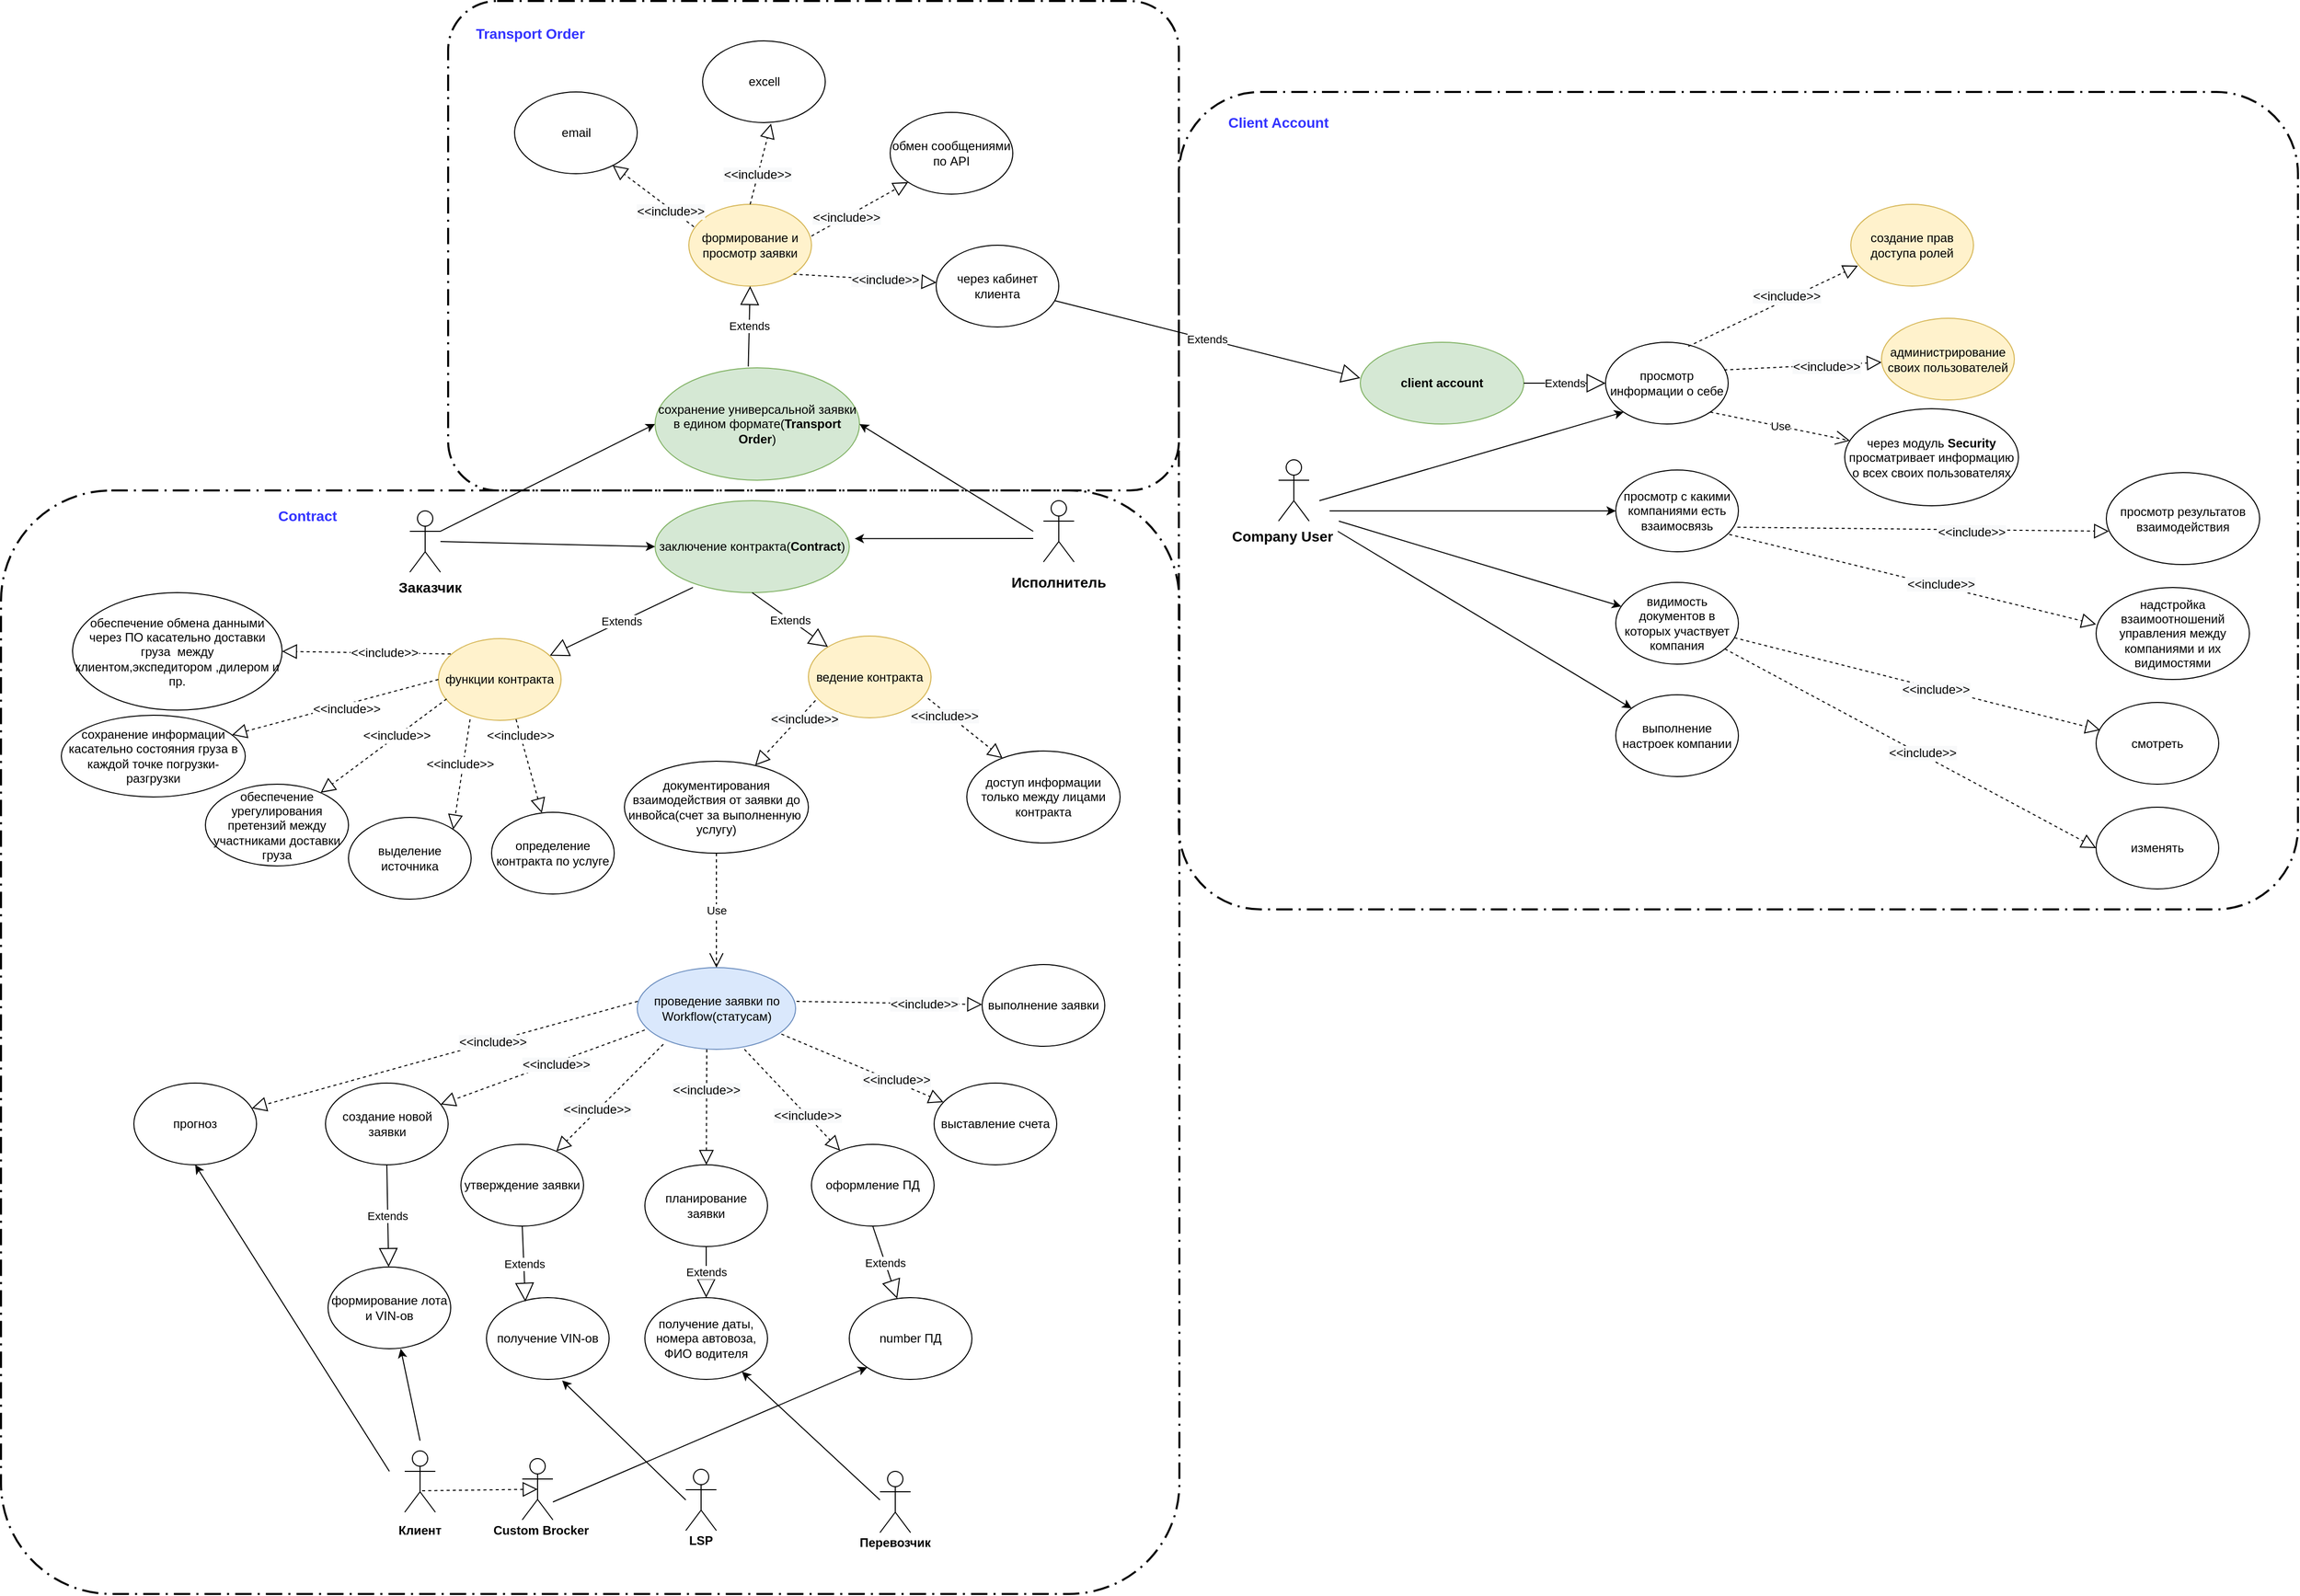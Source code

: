 <mxfile pages="1" version="11.2.8" type="github"><diagram id="C6Fg2NXUSFVUygiS9ZsN" name="Page-1"><mxGraphModel dx="2249" dy="1963" grid="1" gridSize="10" guides="1" tooltips="1" connect="1" arrows="1" fold="1" page="1" pageScale="1" pageWidth="827" pageHeight="1169" math="0" shadow="0"><root><mxCell id="0"/><mxCell id="1" parent="0"/><mxCell id="0U8aigHpky5K89LQjDXN-1" value="Actor" style="shape=umlActor;verticalLabelPosition=bottom;labelBackgroundColor=#ffffff;verticalAlign=top;html=1;outlineConnect=0;noLabel=1;" parent="1" vertex="1"><mxGeometry x="80" y="140" width="30" height="60" as="geometry"/></mxCell><mxCell id="0U8aigHpky5K89LQjDXN-2" value="Actor" style="shape=umlActor;verticalLabelPosition=bottom;labelBackgroundColor=#ffffff;verticalAlign=top;html=1;outlineConnect=0;noLabel=1;" parent="1" vertex="1"><mxGeometry x="700" y="130" width="30" height="60" as="geometry"/></mxCell><mxCell id="0U8aigHpky5K89LQjDXN-4" value="&lt;b&gt;&lt;font style=&quot;font-size: 14px&quot;&gt;Заказчик&lt;/font&gt;&lt;/b&gt;" style="text;html=1;strokeColor=none;fillColor=none;align=center;verticalAlign=middle;whiteSpace=wrap;rounded=0;" parent="1" vertex="1"><mxGeometry x="80" y="205" width="40" height="20" as="geometry"/></mxCell><mxCell id="0U8aigHpky5K89LQjDXN-5" value="&lt;font style=&quot;font-size: 14px&quot;&gt;&lt;b&gt;Исполнитель&lt;/b&gt;&lt;/font&gt;" style="text;html=1;strokeColor=none;fillColor=none;align=center;verticalAlign=middle;whiteSpace=wrap;rounded=0;" parent="1" vertex="1"><mxGeometry x="695" y="200" width="40" height="20" as="geometry"/></mxCell><mxCell id="0U8aigHpky5K89LQjDXN-6" value="заключение контракта(&lt;b&gt;Contract&lt;/b&gt;)" style="ellipse;whiteSpace=wrap;html=1;fillColor=#d5e8d4;strokeColor=#82b366;" parent="1" vertex="1"><mxGeometry x="320" y="130" width="190" height="90" as="geometry"/></mxCell><mxCell id="0U8aigHpky5K89LQjDXN-7" value="" style="endArrow=classic;html=1;entryX=0;entryY=0.5;entryDx=0;entryDy=0;" parent="1" target="0U8aigHpky5K89LQjDXN-6" edge="1"><mxGeometry width="50" height="50" relative="1" as="geometry"><mxPoint x="110" y="170" as="sourcePoint"/><mxPoint x="290" y="150" as="targetPoint"/></mxGeometry></mxCell><mxCell id="0U8aigHpky5K89LQjDXN-8" value="" style="endArrow=classic;html=1;entryX=1.028;entryY=0.413;entryDx=0;entryDy=0;entryPerimeter=0;" parent="1" target="0U8aigHpky5K89LQjDXN-6" edge="1"><mxGeometry width="50" height="50" relative="1" as="geometry"><mxPoint x="690" y="167" as="sourcePoint"/><mxPoint x="580" y="140" as="targetPoint"/></mxGeometry></mxCell><mxCell id="0U8aigHpky5K89LQjDXN-9" value="ведение контракта" style="ellipse;whiteSpace=wrap;html=1;fillColor=#fff2cc;strokeColor=#d6b656;" parent="1" vertex="1"><mxGeometry x="470" y="262.5" width="120" height="80" as="geometry"/></mxCell><mxCell id="0U8aigHpky5K89LQjDXN-11" value="документирования взаимодействия от заявки до инвойса(счет за выполненную&amp;nbsp; услугу)" style="ellipse;whiteSpace=wrap;html=1;" parent="1" vertex="1"><mxGeometry x="290" y="385" width="180" height="90" as="geometry"/></mxCell><mxCell id="0U8aigHpky5K89LQjDXN-14" value="доступ информации только между лицами контракта" style="ellipse;whiteSpace=wrap;html=1;" parent="1" vertex="1"><mxGeometry x="625" y="375" width="150" height="90" as="geometry"/></mxCell><mxCell id="0U8aigHpky5K89LQjDXN-16" value="" style="endArrow=classic;html=1;exitX=1;exitY=0.333;exitDx=0;exitDy=0;exitPerimeter=0;entryX=0;entryY=0.5;entryDx=0;entryDy=0;" parent="1" source="0U8aigHpky5K89LQjDXN-1" target="0U8aigHpky5K89LQjDXN-17" edge="1"><mxGeometry width="50" height="50" relative="1" as="geometry"><mxPoint x="230" y="100" as="sourcePoint"/><mxPoint x="280" y="50" as="targetPoint"/></mxGeometry></mxCell><mxCell id="0U8aigHpky5K89LQjDXN-17" value="сохранение универсальной заявки в едином формате(&lt;b&gt;Transport Order&lt;/b&gt;)" style="ellipse;whiteSpace=wrap;html=1;fillColor=#d5e8d4;strokeColor=#82b366;" parent="1" vertex="1"><mxGeometry x="320" width="200" height="110" as="geometry"/></mxCell><mxCell id="0U8aigHpky5K89LQjDXN-19" value="" style="endArrow=classic;html=1;entryX=1;entryY=0.5;entryDx=0;entryDy=0;" parent="1" target="0U8aigHpky5K89LQjDXN-17" edge="1"><mxGeometry width="50" height="50" relative="1" as="geometry"><mxPoint x="690" y="160" as="sourcePoint"/><mxPoint x="510" y="80" as="targetPoint"/></mxGeometry></mxCell><mxCell id="0U8aigHpky5K89LQjDXN-21" value="формирование и просмотр заявки" style="ellipse;whiteSpace=wrap;html=1;fillColor=#fff2cc;strokeColor=#d6b656;" parent="1" vertex="1"><mxGeometry x="353" y="-160" width="120" height="80" as="geometry"/></mxCell><mxCell id="0U8aigHpky5K89LQjDXN-25" value="email" style="ellipse;whiteSpace=wrap;html=1;" parent="1" vertex="1"><mxGeometry x="182.5" y="-270" width="120" height="80" as="geometry"/></mxCell><mxCell id="0U8aigHpky5K89LQjDXN-26" value="excell" style="ellipse;whiteSpace=wrap;html=1;" parent="1" vertex="1"><mxGeometry x="366.5" y="-320" width="120" height="80" as="geometry"/></mxCell><mxCell id="0U8aigHpky5K89LQjDXN-27" value="обмен сообщениями по API" style="ellipse;whiteSpace=wrap;html=1;" parent="1" vertex="1"><mxGeometry x="550" y="-250" width="120" height="80" as="geometry"/></mxCell><mxCell id="0U8aigHpky5K89LQjDXN-48" value="&lt;span style=&quot;white-space: normal&quot;&gt;проведение заявки по Workflow(статусам)&lt;/span&gt;" style="ellipse;whiteSpace=wrap;html=1;fillColor=#dae8fc;strokeColor=#6c8ebf;" parent="1" vertex="1"><mxGeometry x="302.5" y="587" width="155" height="80" as="geometry"/></mxCell><mxCell id="0U8aigHpky5K89LQjDXN-61" value="Use" style="endArrow=open;endSize=12;dashed=1;html=1;exitX=0.5;exitY=1;exitDx=0;exitDy=0;entryX=0.5;entryY=0;entryDx=0;entryDy=0;" parent="1" source="0U8aigHpky5K89LQjDXN-11" target="0U8aigHpky5K89LQjDXN-48" edge="1"><mxGeometry width="160" relative="1" as="geometry"><mxPoint x="390" y="690" as="sourcePoint"/><mxPoint x="210" y="510" as="targetPoint"/></mxGeometry></mxCell><mxCell id="0U8aigHpky5K89LQjDXN-69" value="" style="endArrow=block;dashed=1;endFill=0;endSize=12;html=1;exitX=0.975;exitY=0.763;exitDx=0;exitDy=0;exitPerimeter=0;entryX=0.233;entryY=0.078;entryDx=0;entryDy=0;entryPerimeter=0;" parent="1" source="0U8aigHpky5K89LQjDXN-9" target="0U8aigHpky5K89LQjDXN-14" edge="1"><mxGeometry width="160" relative="1" as="geometry"><mxPoint x="450" y="370" as="sourcePoint"/><mxPoint x="550" y="380" as="targetPoint"/></mxGeometry></mxCell><mxCell id="z-uy9F7fZHCqg_2--dIz-50" value="&lt;span style=&quot;color: rgb(0 , 0 , 0) ; white-space: normal ; background-color: rgb(248 , 249 , 250)&quot;&gt;&amp;lt;&amp;lt;include&amp;gt;&amp;gt;&lt;/span&gt;" style="text;html=1;resizable=0;points=[];align=center;verticalAlign=middle;labelBackgroundColor=#ffffff;fontColor=#3333FF;" parent="0U8aigHpky5K89LQjDXN-69" vertex="1" connectable="0"><mxGeometry x="-0.51" y="-4" relative="1" as="geometry"><mxPoint as="offset"/></mxGeometry></mxCell><mxCell id="0U8aigHpky5K89LQjDXN-71" value="" style="endArrow=block;dashed=1;endFill=0;endSize=12;html=1;exitX=0.058;exitY=0.788;exitDx=0;exitDy=0;exitPerimeter=0;" parent="1" source="0U8aigHpky5K89LQjDXN-9" target="0U8aigHpky5K89LQjDXN-11" edge="1"><mxGeometry width="160" relative="1" as="geometry"><mxPoint x="230" y="340" as="sourcePoint"/><mxPoint x="390" y="340" as="targetPoint"/></mxGeometry></mxCell><mxCell id="z-uy9F7fZHCqg_2--dIz-56" value="&lt;span style=&quot;color: rgb(0 , 0 , 0) ; white-space: normal ; background-color: rgb(248 , 249 , 250)&quot;&gt;&amp;lt;&amp;lt;include&amp;gt;&amp;gt;&lt;/span&gt;" style="text;html=1;resizable=0;points=[];align=center;verticalAlign=middle;labelBackgroundColor=#ffffff;fontColor=#3333FF;" parent="0U8aigHpky5K89LQjDXN-71" vertex="1" connectable="0"><mxGeometry x="-0.524" relative="1" as="geometry"><mxPoint x="2.5" y="3" as="offset"/></mxGeometry></mxCell><mxCell id="0U8aigHpky5K89LQjDXN-75" value="Extends" style="endArrow=block;endSize=16;endFill=0;html=1;exitX=0.456;exitY=-0.012;exitDx=0;exitDy=0;exitPerimeter=0;entryX=0.5;entryY=1;entryDx=0;entryDy=0;" parent="1" source="0U8aigHpky5K89LQjDXN-17" target="0U8aigHpky5K89LQjDXN-21" edge="1"><mxGeometry width="160" relative="1" as="geometry"><mxPoint x="430" y="-20" as="sourcePoint"/><mxPoint x="590" y="-20" as="targetPoint"/></mxGeometry></mxCell><mxCell id="0U8aigHpky5K89LQjDXN-76" value="Extends" style="endArrow=block;endSize=16;endFill=0;html=1;exitX=0.5;exitY=1;exitDx=0;exitDy=0;" parent="1" source="0U8aigHpky5K89LQjDXN-6" target="0U8aigHpky5K89LQjDXN-9" edge="1"><mxGeometry width="160" relative="1" as="geometry"><mxPoint x="480" y="250" as="sourcePoint"/><mxPoint x="640" y="250" as="targetPoint"/></mxGeometry></mxCell><mxCell id="0U8aigHpky5K89LQjDXN-77" value="" style="endArrow=block;dashed=1;endFill=0;endSize=12;html=1;exitX=1;exitY=0.388;exitDx=0;exitDy=0;exitPerimeter=0;entryX=0;entryY=1;entryDx=0;entryDy=0;" parent="1" source="0U8aigHpky5K89LQjDXN-21" target="0U8aigHpky5K89LQjDXN-27" edge="1"><mxGeometry width="160" relative="1" as="geometry"><mxPoint x="550" y="-80" as="sourcePoint"/><mxPoint x="710" y="-80" as="targetPoint"/></mxGeometry></mxCell><mxCell id="z-uy9F7fZHCqg_2--dIz-48" value="&lt;span style=&quot;color: rgb(0 , 0 , 0) ; white-space: normal ; background-color: rgb(248 , 249 , 250)&quot;&gt;&amp;lt;&amp;lt;include&amp;gt;&amp;gt;&lt;/span&gt;" style="text;html=1;resizable=0;points=[];align=center;verticalAlign=middle;labelBackgroundColor=#ffffff;fontColor=#3333FF;" parent="0U8aigHpky5K89LQjDXN-77" vertex="1" connectable="0"><mxGeometry x="-0.292" y="-1" relative="1" as="geometry"><mxPoint as="offset"/></mxGeometry></mxCell><mxCell id="0U8aigHpky5K89LQjDXN-78" value="" style="endArrow=block;dashed=1;endFill=0;endSize=12;html=1;exitX=0.5;exitY=0;exitDx=0;exitDy=0;entryX=0.558;entryY=1.013;entryDx=0;entryDy=0;entryPerimeter=0;" parent="1" source="0U8aigHpky5K89LQjDXN-21" target="0U8aigHpky5K89LQjDXN-26" edge="1"><mxGeometry width="160" relative="1" as="geometry"><mxPoint x="460" y="-190" as="sourcePoint"/><mxPoint x="620" y="-190" as="targetPoint"/></mxGeometry></mxCell><mxCell id="z-uy9F7fZHCqg_2--dIz-46" value="&lt;span style=&quot;color: rgb(0 , 0 , 0) ; white-space: normal ; background-color: rgb(248 , 249 , 250)&quot;&gt;&amp;lt;&amp;lt;include&amp;gt;&amp;gt;&lt;/span&gt;" style="text;html=1;resizable=0;points=[];align=center;verticalAlign=middle;labelBackgroundColor=#ffffff;fontColor=#3333FF;" parent="0U8aigHpky5K89LQjDXN-78" vertex="1" connectable="0"><mxGeometry x="-0.281" y="1" relative="1" as="geometry"><mxPoint as="offset"/></mxGeometry></mxCell><mxCell id="0U8aigHpky5K89LQjDXN-84" value="планирование заявки" style="ellipse;whiteSpace=wrap;html=1;" parent="1" vertex="1"><mxGeometry x="310" y="780" width="120" height="80" as="geometry"/></mxCell><mxCell id="0U8aigHpky5K89LQjDXN-86" value="утверждение заявки" style="ellipse;whiteSpace=wrap;html=1;" parent="1" vertex="1"><mxGeometry x="130" y="760" width="120" height="80" as="geometry"/></mxCell><mxCell id="0U8aigHpky5K89LQjDXN-87" value="оформление ПД" style="ellipse;whiteSpace=wrap;html=1;" parent="1" vertex="1"><mxGeometry x="473" y="760" width="120" height="80" as="geometry"/></mxCell><mxCell id="0U8aigHpky5K89LQjDXN-90" value="создание новой заявки" style="ellipse;whiteSpace=wrap;html=1;" parent="1" vertex="1"><mxGeometry x="-2.5" y="700" width="120" height="80" as="geometry"/></mxCell><mxCell id="0U8aigHpky5K89LQjDXN-92" value="выполнение заявки" style="ellipse;whiteSpace=wrap;html=1;" parent="1" vertex="1"><mxGeometry x="640" y="584" width="120" height="80" as="geometry"/></mxCell><mxCell id="0U8aigHpky5K89LQjDXN-94" value="Actor" style="shape=umlActor;verticalLabelPosition=bottom;labelBackgroundColor=#ffffff;verticalAlign=top;html=1;noLabel=1;" parent="1" vertex="1"><mxGeometry x="75" y="1060" width="30" height="60" as="geometry"/></mxCell><mxCell id="0U8aigHpky5K89LQjDXN-95" value="Actor" style="shape=umlActor;verticalLabelPosition=bottom;labelBackgroundColor=#ffffff;verticalAlign=top;html=1;noLabel=1;" parent="1" vertex="1"><mxGeometry x="350" y="1078" width="30" height="60" as="geometry"/></mxCell><mxCell id="0U8aigHpky5K89LQjDXN-96" value="Actor" style="shape=umlActor;verticalLabelPosition=bottom;labelBackgroundColor=#ffffff;verticalAlign=top;html=1;noLabel=1;" parent="1" vertex="1"><mxGeometry x="540" y="1080" width="30" height="60" as="geometry"/></mxCell><mxCell id="0U8aigHpky5K89LQjDXN-97" value="&lt;b&gt;Клиент&lt;/b&gt;" style="text;html=1;strokeColor=none;fillColor=none;align=center;verticalAlign=middle;whiteSpace=wrap;rounded=0;" parent="1" vertex="1"><mxGeometry x="40" y="1128" width="100" height="20" as="geometry"/></mxCell><mxCell id="0U8aigHpky5K89LQjDXN-98" value="&lt;b&gt;LSP&lt;/b&gt;" style="text;html=1;strokeColor=none;fillColor=none;align=center;verticalAlign=middle;whiteSpace=wrap;rounded=0;" parent="1" vertex="1"><mxGeometry x="340" y="1138" width="50" height="20" as="geometry"/></mxCell><mxCell id="0U8aigHpky5K89LQjDXN-99" value="&lt;b&gt;Перевозчик&lt;/b&gt;" style="text;html=1;strokeColor=none;fillColor=none;align=center;verticalAlign=middle;whiteSpace=wrap;rounded=0;" parent="1" vertex="1"><mxGeometry x="520" y="1140" width="70" height="20" as="geometry"/></mxCell><mxCell id="0U8aigHpky5K89LQjDXN-101" value="формирование лота и VIN-ов" style="ellipse;whiteSpace=wrap;html=1;" parent="1" vertex="1"><mxGeometry y="880" width="120" height="80" as="geometry"/></mxCell><mxCell id="0U8aigHpky5K89LQjDXN-102" value="Extends" style="endArrow=block;endSize=16;endFill=0;html=1;exitX=0.5;exitY=1;exitDx=0;exitDy=0;" parent="1" source="0U8aigHpky5K89LQjDXN-90" target="0U8aigHpky5K89LQjDXN-101" edge="1"><mxGeometry width="160" relative="1" as="geometry"><mxPoint x="-10" y="967" as="sourcePoint"/><mxPoint x="150" y="967" as="targetPoint"/></mxGeometry></mxCell><mxCell id="0U8aigHpky5K89LQjDXN-106" value="" style="endArrow=classic;html=1;entryX=0.592;entryY=1;entryDx=0;entryDy=0;entryPerimeter=0;" parent="1" target="0U8aigHpky5K89LQjDXN-101" edge="1"><mxGeometry width="50" height="50" relative="1" as="geometry"><mxPoint x="90" y="1050" as="sourcePoint"/><mxPoint x="20" y="1177" as="targetPoint"/></mxGeometry></mxCell><mxCell id="0U8aigHpky5K89LQjDXN-111" value="получение VIN-ов" style="ellipse;whiteSpace=wrap;html=1;" parent="1" vertex="1"><mxGeometry x="155" y="910" width="120" height="80" as="geometry"/></mxCell><mxCell id="0U8aigHpky5K89LQjDXN-112" value="" style="endArrow=classic;html=1;entryX=0.617;entryY=1.013;entryDx=0;entryDy=0;entryPerimeter=0;" parent="1" target="0U8aigHpky5K89LQjDXN-111" edge="1"><mxGeometry width="50" height="50" relative="1" as="geometry"><mxPoint x="350" y="1108" as="sourcePoint"/><mxPoint x="220" y="1147" as="targetPoint"/></mxGeometry></mxCell><mxCell id="0U8aigHpky5K89LQjDXN-113" value="Extends" style="endArrow=block;endSize=16;endFill=0;html=1;exitX=0.5;exitY=1;exitDx=0;exitDy=0;entryX=0.317;entryY=0.05;entryDx=0;entryDy=0;entryPerimeter=0;" parent="1" source="0U8aigHpky5K89LQjDXN-86" target="0U8aigHpky5K89LQjDXN-111" edge="1"><mxGeometry width="160" relative="1" as="geometry"><mxPoint x="440" y="1027" as="sourcePoint"/><mxPoint x="436.258" y="1146.009" as="targetPoint"/></mxGeometry></mxCell><mxCell id="0U8aigHpky5K89LQjDXN-114" value="получение даты, номера автовоза, ФИО водителя" style="ellipse;whiteSpace=wrap;html=1;" parent="1" vertex="1"><mxGeometry x="310" y="910" width="120" height="80" as="geometry"/></mxCell><mxCell id="0U8aigHpky5K89LQjDXN-115" value="Extends" style="endArrow=block;endSize=16;endFill=0;html=1;exitX=0.5;exitY=1;exitDx=0;exitDy=0;" parent="1" source="0U8aigHpky5K89LQjDXN-84" target="0U8aigHpky5K89LQjDXN-114" edge="1"><mxGeometry width="160" relative="1" as="geometry"><mxPoint x="320" y="977" as="sourcePoint"/><mxPoint x="480" y="977" as="targetPoint"/></mxGeometry></mxCell><mxCell id="0U8aigHpky5K89LQjDXN-116" value="" style="endArrow=classic;html=1;" parent="1" target="0U8aigHpky5K89LQjDXN-114" edge="1"><mxGeometry width="50" height="50" relative="1" as="geometry"><mxPoint x="540" y="1108" as="sourcePoint"/><mxPoint x="460" y="1177" as="targetPoint"/></mxGeometry></mxCell><mxCell id="0U8aigHpky5K89LQjDXN-117" value="Actor" style="shape=umlActor;verticalLabelPosition=bottom;labelBackgroundColor=#ffffff;verticalAlign=top;html=1;noLabel=1;" parent="1" vertex="1"><mxGeometry x="190" y="1067.5" width="30" height="60" as="geometry"/></mxCell><mxCell id="0U8aigHpky5K89LQjDXN-136" value="&lt;b&gt;Custom Brocker&lt;/b&gt;" style="text;html=1;strokeColor=none;fillColor=none;align=center;verticalAlign=middle;whiteSpace=wrap;rounded=0;" parent="1" vertex="1"><mxGeometry x="155" y="1128" width="107" height="20" as="geometry"/></mxCell><mxCell id="0U8aigHpky5K89LQjDXN-137" value="number ПД" style="ellipse;whiteSpace=wrap;html=1;" parent="1" vertex="1"><mxGeometry x="510" y="910" width="120" height="80" as="geometry"/></mxCell><mxCell id="0U8aigHpky5K89LQjDXN-138" value="Extends" style="endArrow=block;endSize=16;endFill=0;html=1;exitX=0.5;exitY=1;exitDx=0;exitDy=0;" parent="1" source="0U8aigHpky5K89LQjDXN-87" target="0U8aigHpky5K89LQjDXN-137" edge="1"><mxGeometry width="160" relative="1" as="geometry"><mxPoint x="315" y="907" as="sourcePoint"/><mxPoint x="371.026" y="1019.053" as="targetPoint"/></mxGeometry></mxCell><mxCell id="0U8aigHpky5K89LQjDXN-139" value="" style="endArrow=classic;html=1;entryX=0;entryY=1;entryDx=0;entryDy=0;" parent="1" target="0U8aigHpky5K89LQjDXN-137" edge="1"><mxGeometry width="50" height="50" relative="1" as="geometry"><mxPoint x="220" y="1110" as="sourcePoint"/><mxPoint x="490" y="1077" as="targetPoint"/></mxGeometry></mxCell><mxCell id="0U8aigHpky5K89LQjDXN-140" value="" style="endArrow=block;dashed=1;endFill=0;endSize=12;html=1;exitX=0.048;exitY=0.763;exitDx=0;exitDy=0;exitPerimeter=0;" parent="1" source="0U8aigHpky5K89LQjDXN-48" target="0U8aigHpky5K89LQjDXN-90" edge="1"><mxGeometry width="160" relative="1" as="geometry"><mxPoint x="206" y="675.26" as="sourcePoint"/><mxPoint x="340" y="747" as="targetPoint"/></mxGeometry></mxCell><mxCell id="z-uy9F7fZHCqg_2--dIz-62" value="&lt;span style=&quot;color: rgb(0 , 0 , 0) ; white-space: normal ; background-color: rgb(248 , 249 , 250)&quot;&gt;&amp;lt;&amp;lt;include&amp;gt;&amp;gt;&lt;/span&gt;" style="text;html=1;resizable=0;points=[];align=center;verticalAlign=middle;labelBackgroundColor=#ffffff;fontColor=#3333FF;" parent="0U8aigHpky5K89LQjDXN-140" vertex="1" connectable="0"><mxGeometry x="-0.122" y="2" relative="1" as="geometry"><mxPoint as="offset"/></mxGeometry></mxCell><mxCell id="0U8aigHpky5K89LQjDXN-141" value="" style="endArrow=block;dashed=1;endFill=0;endSize=12;html=1;exitX=0.165;exitY=0.938;exitDx=0;exitDy=0;exitPerimeter=0;" parent="1" source="0U8aigHpky5K89LQjDXN-48" target="0U8aigHpky5K89LQjDXN-86" edge="1"><mxGeometry width="160" relative="1" as="geometry"><mxPoint x="281.858" y="697" as="sourcePoint"/><mxPoint x="360" y="767" as="targetPoint"/></mxGeometry></mxCell><mxCell id="z-uy9F7fZHCqg_2--dIz-61" value="&lt;span style=&quot;color: rgb(0 , 0 , 0) ; white-space: normal ; background-color: rgb(248 , 249 , 250)&quot;&gt;&amp;lt;&amp;lt;include&amp;gt;&amp;gt;&lt;/span&gt;" style="text;html=1;resizable=0;points=[];align=center;verticalAlign=middle;labelBackgroundColor=#ffffff;fontColor=#3333FF;" parent="0U8aigHpky5K89LQjDXN-141" vertex="1" connectable="0"><mxGeometry x="0.227" y="-1" relative="1" as="geometry"><mxPoint as="offset"/></mxGeometry></mxCell><mxCell id="0U8aigHpky5K89LQjDXN-142" value="" style="endArrow=block;dashed=1;endFill=0;endSize=12;html=1;exitX=0.439;exitY=1;exitDx=0;exitDy=0;exitPerimeter=0;" parent="1" source="0U8aigHpky5K89LQjDXN-48" target="0U8aigHpky5K89LQjDXN-84" edge="1"><mxGeometry width="160" relative="1" as="geometry"><mxPoint x="350" y="777" as="sourcePoint"/><mxPoint x="510" y="777" as="targetPoint"/></mxGeometry></mxCell><mxCell id="z-uy9F7fZHCqg_2--dIz-60" value="&lt;span style=&quot;color: rgb(0 , 0 , 0) ; white-space: normal ; background-color: rgb(248 , 249 , 250)&quot;&gt;&amp;lt;&amp;lt;include&amp;gt;&amp;gt;&lt;/span&gt;" style="text;html=1;resizable=0;points=[];align=center;verticalAlign=middle;labelBackgroundColor=#ffffff;fontColor=#3333FF;" parent="0U8aigHpky5K89LQjDXN-142" vertex="1" connectable="0"><mxGeometry x="-0.296" y="-2" relative="1" as="geometry"><mxPoint x="1" as="offset"/></mxGeometry></mxCell><mxCell id="0U8aigHpky5K89LQjDXN-143" value="" style="endArrow=block;dashed=1;endFill=0;endSize=12;html=1;exitX=0.677;exitY=1;exitDx=0;exitDy=0;exitPerimeter=0;" parent="1" source="0U8aigHpky5K89LQjDXN-48" target="0U8aigHpky5K89LQjDXN-87" edge="1"><mxGeometry width="160" relative="1" as="geometry"><mxPoint x="390" y="777" as="sourcePoint"/><mxPoint x="550" y="777" as="targetPoint"/></mxGeometry></mxCell><mxCell id="z-uy9F7fZHCqg_2--dIz-59" value="&lt;span style=&quot;color: rgb(0 , 0 , 0) ; white-space: normal ; background-color: rgb(248 , 249 , 250)&quot;&gt;&amp;lt;&amp;lt;include&amp;gt;&amp;gt;&lt;/span&gt;" style="text;html=1;resizable=0;points=[];align=center;verticalAlign=middle;labelBackgroundColor=#ffffff;fontColor=#3333FF;" parent="0U8aigHpky5K89LQjDXN-143" vertex="1" connectable="0"><mxGeometry x="0.307" relative="1" as="geometry"><mxPoint as="offset"/></mxGeometry></mxCell><mxCell id="0U8aigHpky5K89LQjDXN-144" value="" style="endArrow=block;dashed=1;endFill=0;endSize=12;html=1;exitX=1.006;exitY=0.413;exitDx=0;exitDy=0;exitPerimeter=0;" parent="1" source="0U8aigHpky5K89LQjDXN-48" target="0U8aigHpky5K89LQjDXN-92" edge="1"><mxGeometry width="160" relative="1" as="geometry"><mxPoint x="480" y="777" as="sourcePoint"/><mxPoint x="640" y="777" as="targetPoint"/></mxGeometry></mxCell><mxCell id="z-uy9F7fZHCqg_2--dIz-57" value="&lt;span style=&quot;color: rgb(0 , 0 , 0) ; white-space: normal ; background-color: rgb(248 , 249 , 250)&quot;&gt;&amp;lt;&amp;lt;include&amp;gt;&amp;gt;&lt;/span&gt;" style="text;html=1;resizable=0;points=[];align=center;verticalAlign=middle;labelBackgroundColor=#ffffff;fontColor=#3333FF;" parent="0U8aigHpky5K89LQjDXN-144" vertex="1" connectable="0"><mxGeometry x="0.364" y="-1" relative="1" as="geometry"><mxPoint as="offset"/></mxGeometry></mxCell><mxCell id="0U8aigHpky5K89LQjDXN-151" value="" style="endArrow=block;dashed=1;endFill=0;endSize=12;html=1;exitX=0.042;exitY=0.275;exitDx=0;exitDy=0;entryX=0.8;entryY=0.9;entryDx=0;entryDy=0;entryPerimeter=0;exitPerimeter=0;" parent="1" source="0U8aigHpky5K89LQjDXN-21" target="0U8aigHpky5K89LQjDXN-25" edge="1"><mxGeometry width="160" relative="1" as="geometry"><mxPoint x="220" y="-90" as="sourcePoint"/><mxPoint x="238.96" y="-158.96" as="targetPoint"/></mxGeometry></mxCell><mxCell id="z-uy9F7fZHCqg_2--dIz-47" value="&lt;span style=&quot;color: rgb(0 , 0 , 0) ; white-space: normal ; background-color: rgb(248 , 249 , 250)&quot;&gt;&amp;lt;&amp;lt;include&amp;gt;&amp;gt;&lt;/span&gt;" style="text;html=1;resizable=0;points=[];align=center;verticalAlign=middle;labelBackgroundColor=#ffffff;fontColor=#3333FF;" parent="0U8aigHpky5K89LQjDXN-151" vertex="1" connectable="0"><mxGeometry x="-0.431" y="1" relative="1" as="geometry"><mxPoint y="1" as="offset"/></mxGeometry></mxCell><mxCell id="EOPdCmbUBt__XyWSiRzv-1" value="" style="rounded=1;arcSize=10;dashed=1;strokeColor=#000000;fillColor=none;gradientColor=none;dashPattern=8 3 1 3;strokeWidth=2;" parent="1" vertex="1"><mxGeometry x="117.5" y="-359" width="715" height="479" as="geometry"/></mxCell><mxCell id="EOPdCmbUBt__XyWSiRzv-2" value="через кабинет клиента" style="ellipse;whiteSpace=wrap;html=1;" parent="1" vertex="1"><mxGeometry x="595" y="-120" width="120" height="80" as="geometry"/></mxCell><mxCell id="EOPdCmbUBt__XyWSiRzv-4" value="" style="endArrow=block;dashed=1;endFill=0;endSize=12;html=1;exitX=1;exitY=1;exitDx=0;exitDy=0;" parent="1" source="0U8aigHpky5K89LQjDXN-21" target="EOPdCmbUBt__XyWSiRzv-2" edge="1"><mxGeometry width="160" relative="1" as="geometry"><mxPoint x="525" y="-95.862" as="sourcePoint"/><mxPoint x="242.96" y="-170" as="targetPoint"/></mxGeometry></mxCell><mxCell id="z-uy9F7fZHCqg_2--dIz-49" value="&lt;span style=&quot;color: rgb(0 , 0 , 0) ; white-space: normal ; background-color: rgb(248 , 249 , 250)&quot;&gt;&amp;lt;&amp;lt;include&amp;gt;&amp;gt;&lt;/span&gt;" style="text;html=1;resizable=0;points=[];align=center;verticalAlign=middle;labelBackgroundColor=#ffffff;fontColor=#3333FF;" parent="EOPdCmbUBt__XyWSiRzv-4" vertex="1" connectable="0"><mxGeometry x="0.275" relative="1" as="geometry"><mxPoint as="offset"/></mxGeometry></mxCell><mxCell id="EOPdCmbUBt__XyWSiRzv-12" style="edgeStyle=orthogonalEdgeStyle;rounded=0;orthogonalLoop=1;jettySize=auto;html=1;exitX=0.5;exitY=1;exitDx=0;exitDy=0;" parent="1" edge="1"><mxGeometry relative="1" as="geometry"><mxPoint x="295" y="-103" as="sourcePoint"/><mxPoint x="295" y="-103" as="targetPoint"/></mxGeometry></mxCell><mxCell id="EOPdCmbUBt__XyWSiRzv-16" style="edgeStyle=orthogonalEdgeStyle;rounded=0;orthogonalLoop=1;jettySize=auto;html=1;exitX=0.5;exitY=1;exitDx=0;exitDy=0;" parent="1" edge="1"><mxGeometry relative="1" as="geometry"><mxPoint x="495" y="-90" as="sourcePoint"/><mxPoint x="495" y="-90" as="targetPoint"/></mxGeometry></mxCell><mxCell id="EOPdCmbUBt__XyWSiRzv-22" value="Extends" style="endArrow=block;endSize=16;endFill=0;html=1;" parent="1" source="EOPdCmbUBt__XyWSiRzv-2" edge="1"><mxGeometry width="160" relative="1" as="geometry"><mxPoint x="860" y="-30" as="sourcePoint"/><mxPoint x="1010" y="10" as="targetPoint"/></mxGeometry></mxCell><mxCell id="EOPdCmbUBt__XyWSiRzv-23" value="&lt;b&gt;&lt;font style=&quot;font-size: 14px&quot; color=&quot;#3333ff&quot;&gt;Transport Order&lt;/font&gt;&lt;/b&gt;" style="text;html=1;strokeColor=none;fillColor=none;align=center;verticalAlign=middle;whiteSpace=wrap;rounded=0;" parent="1" vertex="1"><mxGeometry x="128" y="-337" width="140" height="20" as="geometry"/></mxCell><mxCell id="EOPdCmbUBt__XyWSiRzv-27" style="edgeStyle=orthogonalEdgeStyle;rounded=0;orthogonalLoop=1;jettySize=auto;html=1;exitX=0.5;exitY=1;exitDx=0;exitDy=0;" parent="1" edge="1"><mxGeometry relative="1" as="geometry"><mxPoint x="100" y="226" as="sourcePoint"/><mxPoint x="100" y="226" as="targetPoint"/></mxGeometry></mxCell><mxCell id="EOPdCmbUBt__XyWSiRzv-30" value="&lt;b&gt;&lt;font style=&quot;font-size: 12px&quot;&gt;client account&lt;/font&gt;&lt;/b&gt;" style="ellipse;whiteSpace=wrap;html=1;fillColor=#d5e8d4;strokeColor=#82b366;" parent="1" vertex="1"><mxGeometry x="1010" y="-25" width="160" height="80" as="geometry"/></mxCell><mxCell id="EOPdCmbUBt__XyWSiRzv-31" value="Actor" style="shape=umlActor;verticalLabelPosition=bottom;labelBackgroundColor=#ffffff;verticalAlign=top;html=1;outlineConnect=0;noLabel=1;" parent="1" vertex="1"><mxGeometry x="930" y="90" width="30" height="60" as="geometry"/></mxCell><mxCell id="EOPdCmbUBt__XyWSiRzv-32" value="&lt;b&gt;&lt;font style=&quot;font-size: 14px&quot;&gt;Company User&lt;/font&gt;&lt;/b&gt;" style="text;html=1;strokeColor=none;fillColor=none;align=center;verticalAlign=middle;whiteSpace=wrap;rounded=0;" parent="1" vertex="1"><mxGeometry x="880" y="155" width="108" height="20" as="geometry"/></mxCell><mxCell id="EOPdCmbUBt__XyWSiRzv-34" value="" style="endArrow=classic;html=1;entryX=0;entryY=1;entryDx=0;entryDy=0;" parent="1" target="EOPdCmbUBt__XyWSiRzv-35" edge="1"><mxGeometry width="50" height="50" relative="1" as="geometry"><mxPoint x="970" y="130" as="sourcePoint"/><mxPoint x="1180" y="100" as="targetPoint"/></mxGeometry></mxCell><mxCell id="EOPdCmbUBt__XyWSiRzv-35" value="просмотр информации о себе" style="ellipse;whiteSpace=wrap;html=1;" parent="1" vertex="1"><mxGeometry x="1250" y="-25" width="120" height="80" as="geometry"/></mxCell><mxCell id="EOPdCmbUBt__XyWSiRzv-36" value="Extends" style="endArrow=block;endSize=16;endFill=0;html=1;exitX=1;exitY=0.5;exitDx=0;exitDy=0;" parent="1" source="EOPdCmbUBt__XyWSiRzv-30" target="EOPdCmbUBt__XyWSiRzv-35" edge="1"><mxGeometry width="160" relative="1" as="geometry"><mxPoint x="1050" y="-130" as="sourcePoint"/><mxPoint x="1363.635" y="-53.71" as="targetPoint"/></mxGeometry></mxCell><mxCell id="EOPdCmbUBt__XyWSiRzv-37" value="" style="endArrow=classic;html=1;" parent="1" target="EOPdCmbUBt__XyWSiRzv-38" edge="1"><mxGeometry width="50" height="50" relative="1" as="geometry"><mxPoint x="980" y="140" as="sourcePoint"/><mxPoint x="1190" y="150" as="targetPoint"/></mxGeometry></mxCell><mxCell id="EOPdCmbUBt__XyWSiRzv-38" value="просмотр с какими компаниями есть взаимосвязь" style="ellipse;whiteSpace=wrap;html=1;" parent="1" vertex="1"><mxGeometry x="1260" y="100" width="120" height="80" as="geometry"/></mxCell><mxCell id="EOPdCmbUBt__XyWSiRzv-39" value="видимость документов в которых участвует компания" style="ellipse;whiteSpace=wrap;html=1;" parent="1" vertex="1"><mxGeometry x="1260" y="210" width="120" height="80" as="geometry"/></mxCell><mxCell id="EOPdCmbUBt__XyWSiRzv-40" value="" style="endArrow=classic;html=1;" parent="1" target="EOPdCmbUBt__XyWSiRzv-39" edge="1"><mxGeometry width="50" height="50" relative="1" as="geometry"><mxPoint x="989" y="150" as="sourcePoint"/><mxPoint x="1150" y="220" as="targetPoint"/></mxGeometry></mxCell><mxCell id="EOPdCmbUBt__XyWSiRzv-41" value="выполнение настроек компании" style="ellipse;whiteSpace=wrap;html=1;" parent="1" vertex="1"><mxGeometry x="1260" y="320" width="120" height="80" as="geometry"/></mxCell><mxCell id="EOPdCmbUBt__XyWSiRzv-42" value="" style="endArrow=classic;html=1;exitX=1;exitY=0.25;exitDx=0;exitDy=0;" parent="1" source="EOPdCmbUBt__XyWSiRzv-32" target="EOPdCmbUBt__XyWSiRzv-41" edge="1"><mxGeometry width="50" height="50" relative="1" as="geometry"><mxPoint x="1110" y="330" as="sourcePoint"/><mxPoint x="1160" y="280" as="targetPoint"/></mxGeometry></mxCell><mxCell id="EOPdCmbUBt__XyWSiRzv-43" value="" style="endArrow=block;dashed=1;endFill=0;endSize=12;html=1;exitX=0.675;exitY=0.05;exitDx=0;exitDy=0;entryX=0.058;entryY=0.75;entryDx=0;entryDy=0;entryPerimeter=0;exitPerimeter=0;" parent="1" source="EOPdCmbUBt__XyWSiRzv-35" target="EOPdCmbUBt__XyWSiRzv-46" edge="1"><mxGeometry width="160" relative="1" as="geometry"><mxPoint x="1390" y="-90" as="sourcePoint"/><mxPoint x="1440" y="-90" as="targetPoint"/></mxGeometry></mxCell><mxCell id="z-uy9F7fZHCqg_2--dIz-40" value="&lt;span style=&quot;color: rgb(0 , 0 , 0) ; white-space: normal ; background-color: rgb(248 , 249 , 250)&quot;&gt;&amp;lt;&amp;lt;include&amp;gt;&amp;gt;&lt;/span&gt;" style="text;html=1;resizable=0;points=[];align=center;verticalAlign=middle;labelBackgroundColor=#ffffff;fontColor=#3333FF;" parent="EOPdCmbUBt__XyWSiRzv-43" vertex="1" connectable="0"><mxGeometry x="0.172" y="3" relative="1" as="geometry"><mxPoint as="offset"/></mxGeometry></mxCell><mxCell id="EOPdCmbUBt__XyWSiRzv-44" value="" style="endArrow=block;dashed=1;endFill=0;endSize=12;html=1;exitX=0.967;exitY=0.338;exitDx=0;exitDy=0;exitPerimeter=0;" parent="1" source="EOPdCmbUBt__XyWSiRzv-35" target="EOPdCmbUBt__XyWSiRzv-49" edge="1"><mxGeometry width="160" relative="1" as="geometry"><mxPoint x="1460" y="-20" as="sourcePoint"/><mxPoint x="1500" y="-10" as="targetPoint"/></mxGeometry></mxCell><mxCell id="z-uy9F7fZHCqg_2--dIz-41" value="&lt;span style=&quot;color: rgb(0 , 0 , 0) ; white-space: normal ; background-color: rgb(248 , 249 , 250)&quot;&gt;&amp;lt;&amp;lt;include&amp;gt;&amp;gt;&lt;/span&gt;" style="text;html=1;resizable=0;points=[];align=center;verticalAlign=middle;labelBackgroundColor=#ffffff;fontColor=#3333FF;" parent="EOPdCmbUBt__XyWSiRzv-44" vertex="1" connectable="0"><mxGeometry x="0.287" y="-1" relative="1" as="geometry"><mxPoint as="offset"/></mxGeometry></mxCell><mxCell id="EOPdCmbUBt__XyWSiRzv-46" value="создание прав доступа ролей" style="ellipse;whiteSpace=wrap;html=1;fillColor=#fff2cc;strokeColor=#d6b656;" parent="1" vertex="1"><mxGeometry x="1490" y="-160" width="120" height="80" as="geometry"/></mxCell><mxCell id="EOPdCmbUBt__XyWSiRzv-49" value="администрирование своих пользователей" style="ellipse;whiteSpace=wrap;html=1;fillColor=#fff2cc;strokeColor=#d6b656;" parent="1" vertex="1"><mxGeometry x="1520" y="-48.5" width="130" height="80" as="geometry"/></mxCell><mxCell id="EOPdCmbUBt__XyWSiRzv-50" value="через модуль &lt;b&gt;Security &lt;/b&gt;просматривает информацию о всех своих пользователях" style="ellipse;whiteSpace=wrap;html=1;" parent="1" vertex="1"><mxGeometry x="1484" y="40" width="170" height="95" as="geometry"/></mxCell><mxCell id="EOPdCmbUBt__XyWSiRzv-58" value="Use" style="endArrow=open;endSize=12;dashed=1;html=1;exitX=1;exitY=1;exitDx=0;exitDy=0;" parent="1" source="EOPdCmbUBt__XyWSiRzv-35" target="EOPdCmbUBt__XyWSiRzv-50" edge="1"><mxGeometry width="160" relative="1" as="geometry"><mxPoint x="1400" y="70" as="sourcePoint"/><mxPoint x="1560" y="70" as="targetPoint"/></mxGeometry></mxCell><mxCell id="EOPdCmbUBt__XyWSiRzv-60" value="" style="endArrow=block;dashed=1;endFill=0;endSize=12;html=1;exitX=0.992;exitY=0.7;exitDx=0;exitDy=0;exitPerimeter=0;entryX=0.017;entryY=0.638;entryDx=0;entryDy=0;entryPerimeter=0;" parent="1" source="EOPdCmbUBt__XyWSiRzv-38" target="EOPdCmbUBt__XyWSiRzv-62" edge="1"><mxGeometry width="160" relative="1" as="geometry"><mxPoint x="1480" y="220" as="sourcePoint"/><mxPoint x="1700" y="180" as="targetPoint"/></mxGeometry></mxCell><mxCell id="z-uy9F7fZHCqg_2--dIz-42" value="&lt;span style=&quot;color: rgb(0 , 0 , 0) ; white-space: normal ; background-color: rgb(248 , 249 , 250)&quot;&gt;&amp;lt;&amp;lt;include&amp;gt;&amp;gt;&lt;/span&gt;" style="text;html=1;resizable=0;points=[];align=center;verticalAlign=middle;labelBackgroundColor=#ffffff;fontColor=#3333FF;" parent="EOPdCmbUBt__XyWSiRzv-60" vertex="1" connectable="0"><mxGeometry x="0.256" y="-2" relative="1" as="geometry"><mxPoint as="offset"/></mxGeometry></mxCell><mxCell id="EOPdCmbUBt__XyWSiRzv-61" value="" style="endArrow=block;dashed=1;endFill=0;endSize=12;html=1;exitX=0.925;exitY=0.788;exitDx=0;exitDy=0;exitPerimeter=0;entryX=0;entryY=0.4;entryDx=0;entryDy=0;entryPerimeter=0;" parent="1" source="EOPdCmbUBt__XyWSiRzv-38" target="EOPdCmbUBt__XyWSiRzv-63" edge="1"><mxGeometry width="160" relative="1" as="geometry"><mxPoint x="1570" y="270" as="sourcePoint"/><mxPoint x="1690" y="240" as="targetPoint"/></mxGeometry></mxCell><mxCell id="z-uy9F7fZHCqg_2--dIz-43" value="&lt;span style=&quot;color: rgb(0 , 0 , 0) ; white-space: normal ; background-color: rgb(248 , 249 , 250)&quot;&gt;&amp;lt;&amp;lt;include&amp;gt;&amp;gt;&lt;/span&gt;" style="text;html=1;resizable=0;points=[];align=center;verticalAlign=middle;labelBackgroundColor=#ffffff;fontColor=#3333FF;" parent="EOPdCmbUBt__XyWSiRzv-61" vertex="1" connectable="0"><mxGeometry x="0.144" y="2" relative="1" as="geometry"><mxPoint x="1" as="offset"/></mxGeometry></mxCell><mxCell id="EOPdCmbUBt__XyWSiRzv-62" value="просмотр результатов взаимодействия" style="ellipse;whiteSpace=wrap;html=1;" parent="1" vertex="1"><mxGeometry x="1740" y="102.5" width="150" height="90" as="geometry"/></mxCell><mxCell id="EOPdCmbUBt__XyWSiRzv-63" value="надстройка взаимоотношений управления между компаниями и их видимостями" style="ellipse;whiteSpace=wrap;html=1;" parent="1" vertex="1"><mxGeometry x="1730" y="215" width="150" height="90" as="geometry"/></mxCell><mxCell id="EOPdCmbUBt__XyWSiRzv-71" value="" style="endArrow=block;dashed=1;endFill=0;endSize=12;html=1;entryX=0.033;entryY=0.338;entryDx=0;entryDy=0;entryPerimeter=0;" parent="1" source="EOPdCmbUBt__XyWSiRzv-39" target="EOPdCmbUBt__XyWSiRzv-73" edge="1"><mxGeometry width="160" relative="1" as="geometry"><mxPoint x="1480" y="310" as="sourcePoint"/><mxPoint x="1750" y="360" as="targetPoint"/></mxGeometry></mxCell><mxCell id="z-uy9F7fZHCqg_2--dIz-44" value="&lt;span style=&quot;color: rgb(0 , 0 , 0) ; white-space: normal ; background-color: rgb(248 , 249 , 250)&quot;&gt;&amp;lt;&amp;lt;include&amp;gt;&amp;gt;&lt;/span&gt;" style="text;html=1;resizable=0;points=[];align=center;verticalAlign=middle;labelBackgroundColor=#ffffff;fontColor=#3333FF;" parent="EOPdCmbUBt__XyWSiRzv-71" vertex="1" connectable="0"><mxGeometry x="0.102" y="-1" relative="1" as="geometry"><mxPoint as="offset"/></mxGeometry></mxCell><mxCell id="EOPdCmbUBt__XyWSiRzv-72" value="" style="endArrow=block;dashed=1;endFill=0;endSize=12;html=1;entryX=0;entryY=0.5;entryDx=0;entryDy=0;" parent="1" source="EOPdCmbUBt__XyWSiRzv-39" target="EOPdCmbUBt__XyWSiRzv-74" edge="1"><mxGeometry width="160" relative="1" as="geometry"><mxPoint x="1380" y="280" as="sourcePoint"/><mxPoint x="1690" y="440" as="targetPoint"/></mxGeometry></mxCell><mxCell id="z-uy9F7fZHCqg_2--dIz-45" value="&lt;span style=&quot;color: rgb(0 , 0 , 0) ; white-space: normal ; background-color: rgb(248 , 249 , 250)&quot;&gt;&amp;lt;&amp;lt;include&amp;gt;&amp;gt;&lt;/span&gt;" style="text;html=1;resizable=0;points=[];align=center;verticalAlign=middle;labelBackgroundColor=#ffffff;fontColor=#3333FF;" parent="EOPdCmbUBt__XyWSiRzv-72" vertex="1" connectable="0"><mxGeometry x="0.058" y="2" relative="1" as="geometry"><mxPoint as="offset"/></mxGeometry></mxCell><mxCell id="EOPdCmbUBt__XyWSiRzv-73" value="смотреть" style="ellipse;whiteSpace=wrap;html=1;" parent="1" vertex="1"><mxGeometry x="1730" y="327.5" width="120" height="80" as="geometry"/></mxCell><mxCell id="EOPdCmbUBt__XyWSiRzv-74" value="изменять" style="ellipse;whiteSpace=wrap;html=1;" parent="1" vertex="1"><mxGeometry x="1730" y="430" width="120" height="80" as="geometry"/></mxCell><mxCell id="EOPdCmbUBt__XyWSiRzv-78" value="" style="rounded=1;arcSize=10;dashed=1;strokeColor=#000000;fillColor=none;gradientColor=none;dashPattern=8 3 1 3;strokeWidth=2;" parent="1" vertex="1"><mxGeometry x="832.5" y="-270" width="1095" height="800" as="geometry"/></mxCell><mxCell id="EOPdCmbUBt__XyWSiRzv-79" value="&lt;b&gt;&lt;font style=&quot;font-size: 14px&quot; color=&quot;#3333ff&quot;&gt;Client Account&lt;/font&gt;&lt;/b&gt;" style="text;html=1;strokeColor=none;fillColor=none;align=center;verticalAlign=middle;whiteSpace=wrap;rounded=0;" parent="1" vertex="1"><mxGeometry x="860" y="-250" width="140" height="20" as="geometry"/></mxCell><mxCell id="gSJq7Nj-WdKcOniv4EEG-39" value="" style="endArrow=block;dashed=1;endFill=0;endSize=12;html=1;exitX=0.567;exitY=0.65;exitDx=0;exitDy=0;exitPerimeter=0;entryX=0.5;entryY=0.5;entryDx=0;entryDy=0;entryPerimeter=0;" parent="1" source="0U8aigHpky5K89LQjDXN-94" target="0U8aigHpky5K89LQjDXN-117" edge="1"><mxGeometry width="160" relative="1" as="geometry"><mxPoint x="110" y="1277" as="sourcePoint"/><mxPoint x="270" y="1277" as="targetPoint"/></mxGeometry></mxCell><mxCell id="eHptM3mgxeP8XR6ZbVSa-2" value="" style="rounded=1;arcSize=10;dashed=1;strokeColor=#000000;fillColor=none;gradientColor=none;dashPattern=8 3 1 3;strokeWidth=2;" parent="1" vertex="1"><mxGeometry x="-320" y="120" width="1153" height="1080" as="geometry"/></mxCell><mxCell id="ATGRAzJtM1Wf90Kb507O-1" value="выставление счета" style="ellipse;whiteSpace=wrap;html=1;" parent="1" vertex="1"><mxGeometry x="593" y="700" width="120" height="80" as="geometry"/></mxCell><mxCell id="ATGRAzJtM1Wf90Kb507O-11" value="прогноз" style="ellipse;whiteSpace=wrap;html=1;" parent="1" vertex="1"><mxGeometry x="-190" y="700" width="120" height="80" as="geometry"/></mxCell><mxCell id="wqFE763giC3ko0ZIGTmW-1" value="&lt;b&gt;&lt;font style=&quot;font-size: 14px&quot;&gt;Contract&lt;/font&gt;&lt;/b&gt;" style="text;html=1;strokeColor=none;fillColor=none;align=center;verticalAlign=middle;whiteSpace=wrap;rounded=0;fontColor=#3333FF;" parent="1" vertex="1"><mxGeometry x="-65" y="135" width="90" height="20" as="geometry"/></mxCell><mxCell id="z-uy9F7fZHCqg_2--dIz-2" value="" style="endArrow=block;dashed=1;endFill=0;endSize=12;html=1;" parent="1" target="ATGRAzJtM1Wf90Kb507O-11" edge="1"><mxGeometry width="160" relative="1" as="geometry"><mxPoint x="303" y="620" as="sourcePoint"/><mxPoint x="187.702" y="605.04" as="targetPoint"/></mxGeometry></mxCell><mxCell id="z-uy9F7fZHCqg_2--dIz-63" value="&lt;span style=&quot;color: rgb(0 , 0 , 0) ; white-space: normal ; background-color: rgb(248 , 249 , 250)&quot;&gt;&amp;lt;&amp;lt;include&amp;gt;&amp;gt;&lt;/span&gt;" style="text;html=1;resizable=0;points=[];align=center;verticalAlign=middle;labelBackgroundColor=#ffffff;fontColor=#3333FF;" parent="z-uy9F7fZHCqg_2--dIz-2" vertex="1" connectable="0"><mxGeometry x="-0.246" relative="1" as="geometry"><mxPoint as="offset"/></mxGeometry></mxCell><mxCell id="z-uy9F7fZHCqg_2--dIz-5" value="" style="endArrow=block;dashed=1;endFill=0;endSize=12;html=1;exitX=0.91;exitY=0.813;exitDx=0;exitDy=0;exitPerimeter=0;" parent="1" source="0U8aigHpky5K89LQjDXN-48" target="ATGRAzJtM1Wf90Kb507O-1" edge="1"><mxGeometry width="160" relative="1" as="geometry"><mxPoint x="316.062" y="633.599" as="sourcePoint"/><mxPoint x="114.472" y="651.706" as="targetPoint"/></mxGeometry></mxCell><mxCell id="z-uy9F7fZHCqg_2--dIz-58" value="&lt;span style=&quot;color: rgb(0 , 0 , 0) ; white-space: normal ; background-color: rgb(248 , 249 , 250)&quot;&gt;&amp;lt;&amp;lt;include&amp;gt;&amp;gt;&lt;/span&gt;" style="text;html=1;resizable=0;points=[];align=center;verticalAlign=middle;labelBackgroundColor=#ffffff;fontColor=#3333FF;" parent="z-uy9F7fZHCqg_2--dIz-5" vertex="1" connectable="0"><mxGeometry x="0.399" y="2" relative="1" as="geometry"><mxPoint as="offset"/></mxGeometry></mxCell><mxCell id="z-uy9F7fZHCqg_2--dIz-7" value="Extends" style="endArrow=block;endSize=16;endFill=0;html=1;exitX=0.195;exitY=0.944;exitDx=0;exitDy=0;exitPerimeter=0;" parent="1" source="0U8aigHpky5K89LQjDXN-6" target="z-uy9F7fZHCqg_2--dIz-8" edge="1"><mxGeometry width="160" relative="1" as="geometry"><mxPoint x="425" y="230" as="sourcePoint"/><mxPoint x="260" y="280" as="targetPoint"/></mxGeometry></mxCell><mxCell id="z-uy9F7fZHCqg_2--dIz-8" value="функции контракта" style="ellipse;whiteSpace=wrap;html=1;fillColor=#fff2cc;strokeColor=#d6b656;" parent="1" vertex="1"><mxGeometry x="108" y="265" width="120" height="80" as="geometry"/></mxCell><mxCell id="z-uy9F7fZHCqg_2--dIz-13" value="&lt;span style=&quot;white-space: normal&quot;&gt;обеспечение обмена данными через ПО касательно доставки груза&amp;nbsp; между клиентом,экспедитором ,дилером и пр.&lt;/span&gt;" style="ellipse;whiteSpace=wrap;html=1;" parent="1" vertex="1"><mxGeometry x="-250" y="220" width="205" height="115" as="geometry"/></mxCell><mxCell id="z-uy9F7fZHCqg_2--dIz-14" value="&lt;span style=&quot;white-space: normal&quot;&gt;обеспечение урегулирования претензий между участниками доставки груза&lt;/span&gt;" style="ellipse;whiteSpace=wrap;html=1;" parent="1" vertex="1"><mxGeometry x="-120" y="407.5" width="140" height="80" as="geometry"/></mxCell><mxCell id="z-uy9F7fZHCqg_2--dIz-17" value="выделение источника" style="ellipse;whiteSpace=wrap;html=1;" parent="1" vertex="1"><mxGeometry x="20" y="440" width="120" height="80" as="geometry"/></mxCell><mxCell id="z-uy9F7fZHCqg_2--dIz-18" value="определение контракта по услуге" style="ellipse;whiteSpace=wrap;html=1;" parent="1" vertex="1"><mxGeometry x="160" y="435" width="120" height="80" as="geometry"/></mxCell><mxCell id="z-uy9F7fZHCqg_2--dIz-20" value="&lt;span style=&quot;color: rgb(0 , 0 , 0) ; white-space: normal&quot;&gt;сохранение информации касательно состояния груза в каждой точке погрузки-разгрузки&lt;/span&gt;" style="ellipse;whiteSpace=wrap;html=1;fontColor=#3333FF;" parent="1" vertex="1"><mxGeometry x="-261" y="340" width="180" height="80" as="geometry"/></mxCell><mxCell id="z-uy9F7fZHCqg_2--dIz-29" value="" style="endArrow=block;dashed=1;endFill=0;endSize=12;html=1;exitX=0.1;exitY=0.188;exitDx=0;exitDy=0;exitPerimeter=0;entryX=1;entryY=0.5;entryDx=0;entryDy=0;" parent="1" source="z-uy9F7fZHCqg_2--dIz-8" target="z-uy9F7fZHCqg_2--dIz-13" edge="1"><mxGeometry width="160" relative="1" as="geometry"><mxPoint x="30" y="250" as="sourcePoint"/><mxPoint x="77.324" y="351.789" as="targetPoint"/></mxGeometry></mxCell><mxCell id="z-uy9F7fZHCqg_2--dIz-32" value="&lt;span style=&quot;color: rgb(0 , 0 , 0)&quot;&gt;&amp;lt;&amp;lt;include&amp;gt;&amp;gt;&lt;/span&gt;" style="text;html=1;resizable=0;points=[];align=center;verticalAlign=middle;labelBackgroundColor=#ffffff;fontColor=#3333FF;" parent="z-uy9F7fZHCqg_2--dIz-29" vertex="1" connectable="0"><mxGeometry x="-0.214" relative="1" as="geometry"><mxPoint as="offset"/></mxGeometry></mxCell><mxCell id="z-uy9F7fZHCqg_2--dIz-31" value="" style="endArrow=block;dashed=1;endFill=0;endSize=12;html=1;exitX=0;exitY=0.5;exitDx=0;exitDy=0;" parent="1" source="z-uy9F7fZHCqg_2--dIz-8" target="z-uy9F7fZHCqg_2--dIz-20" edge="1"><mxGeometry width="160" relative="1" as="geometry"><mxPoint x="10" y="320" as="sourcePoint"/><mxPoint x="57.324" y="421.789" as="targetPoint"/></mxGeometry></mxCell><mxCell id="z-uy9F7fZHCqg_2--dIz-33" value="&lt;span style=&quot;color: rgb(0 , 0 , 0)&quot;&gt;&amp;lt;&amp;lt;include&amp;gt;&amp;gt;&lt;/span&gt;" style="text;html=1;resizable=0;points=[];align=center;verticalAlign=middle;labelBackgroundColor=#ffffff;fontColor=#3333FF;" parent="z-uy9F7fZHCqg_2--dIz-31" vertex="1" connectable="0"><mxGeometry x="-0.097" y="4" relative="1" as="geometry"><mxPoint as="offset"/></mxGeometry></mxCell><mxCell id="z-uy9F7fZHCqg_2--dIz-34" value="" style="endArrow=block;dashed=1;endFill=0;endSize=12;html=1;exitX=0.067;exitY=0.738;exitDx=0;exitDy=0;exitPerimeter=0;" parent="1" source="z-uy9F7fZHCqg_2--dIz-8" target="z-uy9F7fZHCqg_2--dIz-14" edge="1"><mxGeometry width="160" relative="1" as="geometry"><mxPoint x="110" y="320" as="sourcePoint"/><mxPoint x="47.324" y="451.789" as="targetPoint"/></mxGeometry></mxCell><mxCell id="z-uy9F7fZHCqg_2--dIz-35" value="&lt;span style=&quot;color: rgb(0 , 0 , 0)&quot;&gt;&amp;lt;&amp;lt;include&amp;gt;&amp;gt;&lt;/span&gt;" style="text;html=1;resizable=0;points=[];align=center;verticalAlign=middle;labelBackgroundColor=#ffffff;fontColor=#3333FF;" parent="z-uy9F7fZHCqg_2--dIz-34" vertex="1" connectable="0"><mxGeometry x="-0.192" relative="1" as="geometry"><mxPoint y="-1" as="offset"/></mxGeometry></mxCell><mxCell id="z-uy9F7fZHCqg_2--dIz-36" value="" style="endArrow=block;dashed=1;endFill=0;endSize=12;html=1;entryX=1;entryY=0;entryDx=0;entryDy=0;exitX=0.258;exitY=0.988;exitDx=0;exitDy=0;exitPerimeter=0;" parent="1" source="z-uy9F7fZHCqg_2--dIz-8" target="z-uy9F7fZHCqg_2--dIz-17" edge="1"><mxGeometry width="160" relative="1" as="geometry"><mxPoint x="160" y="370" as="sourcePoint"/><mxPoint x="207.324" y="471.789" as="targetPoint"/></mxGeometry></mxCell><mxCell id="z-uy9F7fZHCqg_2--dIz-37" value="&lt;span style=&quot;color: rgb(0 , 0 , 0)&quot;&gt;&amp;lt;&amp;lt;include&amp;gt;&amp;gt;&lt;/span&gt;" style="text;html=1;resizable=0;points=[];align=center;verticalAlign=middle;labelBackgroundColor=#ffffff;fontColor=#3333FF;" parent="z-uy9F7fZHCqg_2--dIz-36" vertex="1" connectable="0"><mxGeometry x="-0.179" y="-4" relative="1" as="geometry"><mxPoint as="offset"/></mxGeometry></mxCell><mxCell id="z-uy9F7fZHCqg_2--dIz-38" value="" style="endArrow=block;dashed=1;endFill=0;endSize=12;html=1;exitX=0.633;exitY=0.988;exitDx=0;exitDy=0;exitPerimeter=0;" parent="1" source="z-uy9F7fZHCqg_2--dIz-8" target="z-uy9F7fZHCqg_2--dIz-18" edge="1"><mxGeometry width="160" relative="1" as="geometry"><mxPoint x="150" y="390" as="sourcePoint"/><mxPoint x="197.324" y="491.789" as="targetPoint"/></mxGeometry></mxCell><mxCell id="z-uy9F7fZHCqg_2--dIz-39" value="&lt;span style=&quot;color: rgb(0 , 0 , 0)&quot;&gt;&amp;lt;&amp;lt;include&amp;gt;&amp;gt;&lt;/span&gt;" style="text;html=1;resizable=0;points=[];align=center;verticalAlign=middle;labelBackgroundColor=#ffffff;fontColor=#3333FF;" parent="z-uy9F7fZHCqg_2--dIz-38" vertex="1" connectable="0"><mxGeometry x="-0.658" relative="1" as="geometry"><mxPoint as="offset"/></mxGeometry></mxCell><mxCell id="k_jfbVx2J2PBMoeit8LY-1" value="" style="endArrow=classic;html=1;entryX=0.5;entryY=1;entryDx=0;entryDy=0;" edge="1" parent="1" target="ATGRAzJtM1Wf90Kb507O-11"><mxGeometry width="50" height="50" relative="1" as="geometry"><mxPoint x="60" y="1080" as="sourcePoint"/><mxPoint x="-290" y="850" as="targetPoint"/></mxGeometry></mxCell></root></mxGraphModel></diagram></mxfile>